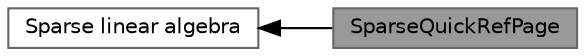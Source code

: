 digraph "SparseQuickRefPage"
{
 // LATEX_PDF_SIZE
  bgcolor="transparent";
  edge [fontname=Helvetica,fontsize=10,labelfontname=Helvetica,labelfontsize=10];
  node [fontname=Helvetica,fontsize=10,shape=box,height=0.2,width=0.4];
  rankdir=LR;
  Node1 [id="Node000001",label="SparseQuickRefPage",height=0.2,width=0.4,color="gray40", fillcolor="grey60", style="filled", fontcolor="black",tooltip=" "];
  Node2 [id="Node000002",label="Sparse linear algebra",height=0.2,width=0.4,color="grey40", fillcolor="white", style="filled",URL="$group___sparse__chapter.html",tooltip=" "];
  Node2->Node1 [shape=plaintext, dir="back", style="solid"];
}
